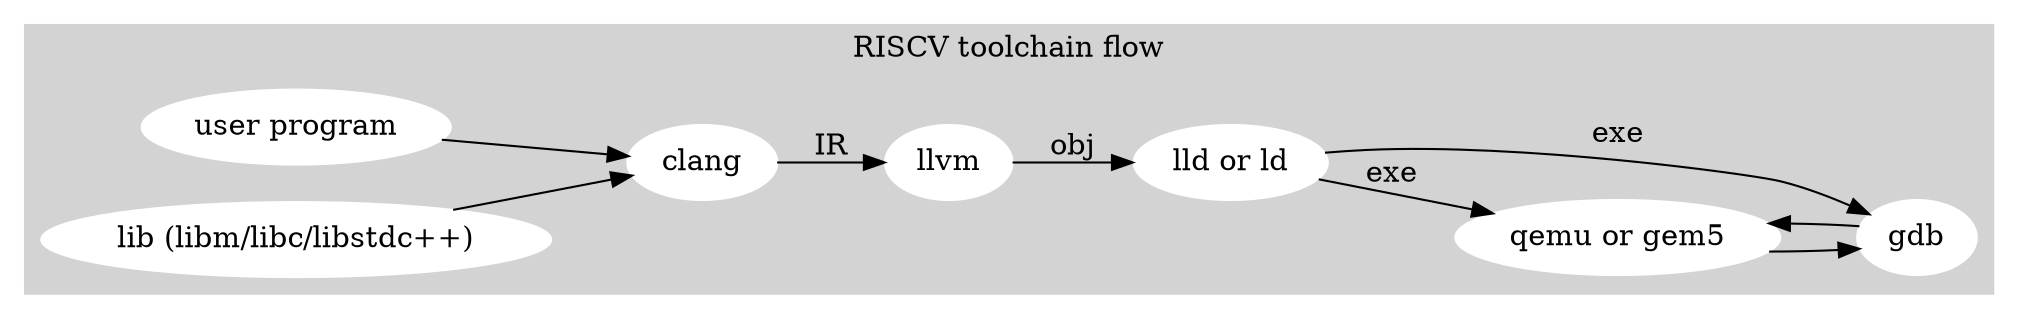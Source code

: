digraph G {

  rankdir=LR;
  subgraph cluster_0 {
    style=filled;
    color=lightgrey;
    label = "RISCV toolchain flow";
    node [style=filled,color=white]; usercode [label = "user program"];
    node [style=filled,color=white]; sflib [label = "lib (libm/libc/libstdc++)"];
    node [style=filled,color=white]; linker [label = "lld or ld"];
    node [style=filled,color=white]; simulator [label = "qemu or gem5"];
    node [style=filled,color=white]; clang, llvm, gdb;
    usercode -> clang;
    sflib -> clang;
    clang -> llvm [ label = "IR" ];
    llvm -> linker [ label = "obj" ];
    linker -> simulator [ label = "exe" ];
    linker -> gdb [ label = "exe" ];
    simulator -> gdb;
    gdb -> simulator;
  }

}
